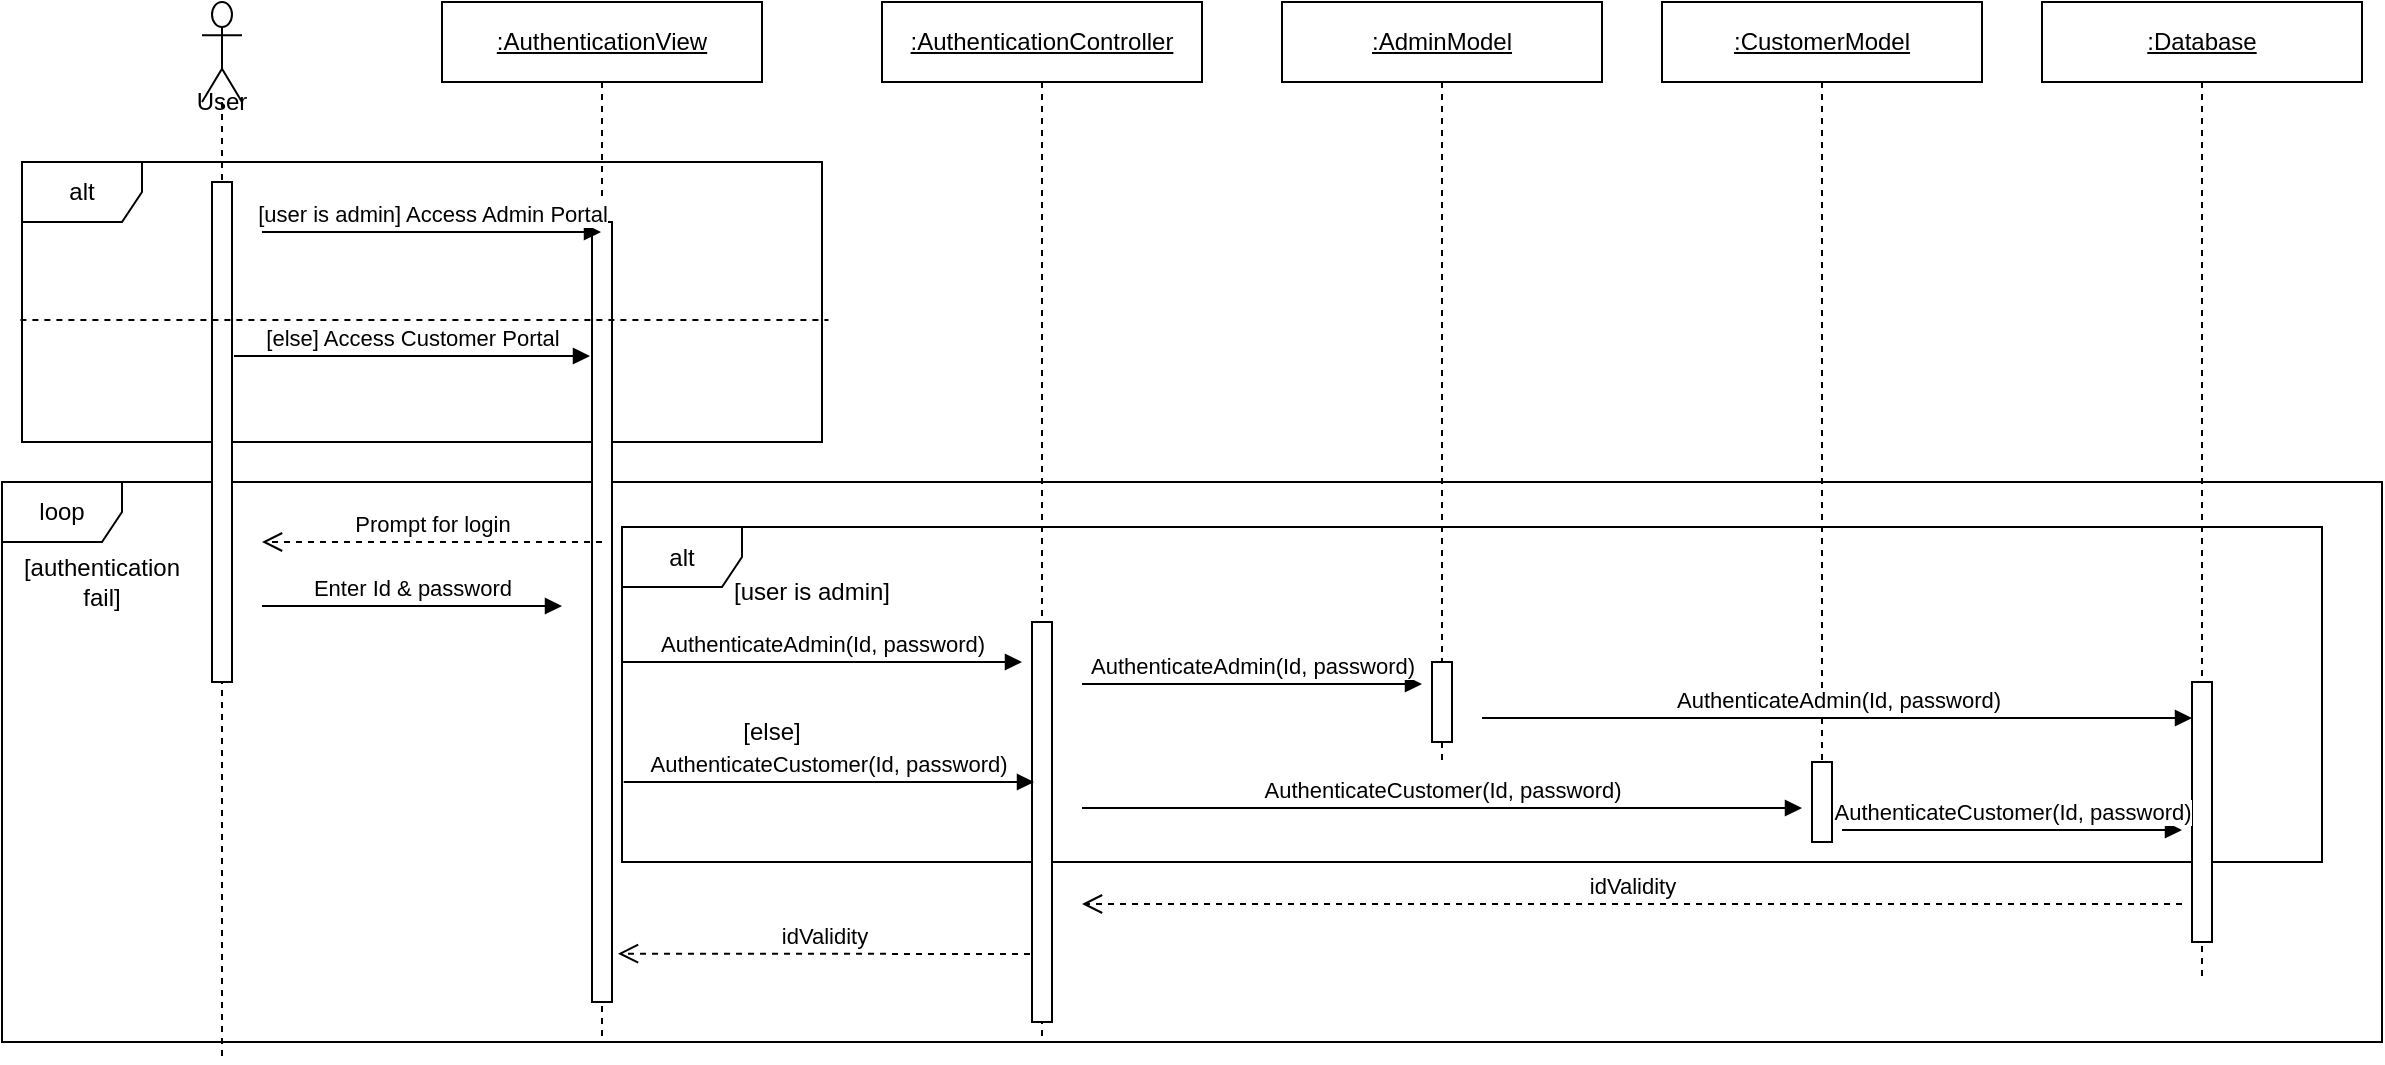 <mxfile version="13.7.3" type="device"><diagram id="EWT6WunjJZPVzBKGkw3G" name="Page-1"><mxGraphModel dx="2754" dy="1128" grid="1" gridSize="10" guides="1" tooltips="1" connect="1" arrows="1" fold="1" page="1" pageScale="1" pageWidth="1100" pageHeight="850" math="0" shadow="0"><root><mxCell id="0"/><mxCell id="1" parent="0"/><mxCell id="KMlr4GjuYu0svrkayX-u-1" value="loop" style="shape=umlFrame;whiteSpace=wrap;html=1;" parent="1" vertex="1"><mxGeometry x="-50" y="280" width="1190" height="280" as="geometry"/></mxCell><mxCell id="KMlr4GjuYu0svrkayX-u-2" value="alt" style="shape=umlFrame;whiteSpace=wrap;html=1;" parent="1" vertex="1"><mxGeometry x="260" y="302.5" width="850" height="167.5" as="geometry"/></mxCell><mxCell id="KMlr4GjuYu0svrkayX-u-3" value="&lt;u&gt;:CustomerModel&lt;/u&gt;" style="shape=umlLifeline;perimeter=lifelinePerimeter;whiteSpace=wrap;html=1;container=1;collapsible=0;recursiveResize=0;outlineConnect=0;" parent="1" vertex="1"><mxGeometry x="780" y="40" width="160" height="420" as="geometry"/></mxCell><mxCell id="KMlr4GjuYu0svrkayX-u-4" value="" style="html=1;points=[];perimeter=orthogonalPerimeter;" parent="KMlr4GjuYu0svrkayX-u-3" vertex="1"><mxGeometry x="75" y="380" width="10" height="40" as="geometry"/></mxCell><mxCell id="KMlr4GjuYu0svrkayX-u-5" value="alt" style="shape=umlFrame;whiteSpace=wrap;html=1;" parent="1" vertex="1"><mxGeometry x="-40" y="120" width="400" height="140" as="geometry"/></mxCell><mxCell id="KMlr4GjuYu0svrkayX-u-6" value="&lt;u&gt;:AuthenticationView&lt;/u&gt;" style="shape=umlLifeline;perimeter=lifelinePerimeter;whiteSpace=wrap;html=1;container=1;collapsible=0;recursiveResize=0;outlineConnect=0;" parent="1" vertex="1"><mxGeometry x="170" y="40" width="160" height="520" as="geometry"/></mxCell><mxCell id="KMlr4GjuYu0svrkayX-u-7" value="" style="html=1;points=[];perimeter=orthogonalPerimeter;" parent="KMlr4GjuYu0svrkayX-u-6" vertex="1"><mxGeometry x="75" y="110" width="10" height="390" as="geometry"/></mxCell><mxCell id="KMlr4GjuYu0svrkayX-u-8" value="User" style="shape=umlLifeline;participant=umlActor;perimeter=lifelinePerimeter;whiteSpace=wrap;html=1;container=1;collapsible=0;recursiveResize=0;verticalAlign=top;spacingTop=36;outlineConnect=0;size=50;" parent="1" vertex="1"><mxGeometry x="50" y="40" width="20" height="530" as="geometry"/></mxCell><mxCell id="KMlr4GjuYu0svrkayX-u-9" value="" style="html=1;points=[];perimeter=orthogonalPerimeter;" parent="KMlr4GjuYu0svrkayX-u-8" vertex="1"><mxGeometry x="5" y="90" width="10" height="250" as="geometry"/></mxCell><mxCell id="KMlr4GjuYu0svrkayX-u-10" value="&lt;u&gt;:AuthenticationController&lt;/u&gt;" style="shape=umlLifeline;perimeter=lifelinePerimeter;whiteSpace=wrap;html=1;container=1;collapsible=0;recursiveResize=0;outlineConnect=0;" parent="1" vertex="1"><mxGeometry x="390" y="40" width="160" height="520" as="geometry"/></mxCell><mxCell id="KMlr4GjuYu0svrkayX-u-11" value="" style="html=1;points=[];perimeter=orthogonalPerimeter;" parent="KMlr4GjuYu0svrkayX-u-10" vertex="1"><mxGeometry x="75" y="310" width="10" height="200" as="geometry"/></mxCell><mxCell id="KMlr4GjuYu0svrkayX-u-12" value="&lt;u&gt;:AdminModel&lt;/u&gt;" style="shape=umlLifeline;perimeter=lifelinePerimeter;whiteSpace=wrap;html=1;container=1;collapsible=0;recursiveResize=0;outlineConnect=0;" parent="1" vertex="1"><mxGeometry x="590" y="40" width="160" height="380" as="geometry"/></mxCell><mxCell id="KMlr4GjuYu0svrkayX-u-13" value="" style="html=1;points=[];perimeter=orthogonalPerimeter;" parent="KMlr4GjuYu0svrkayX-u-12" vertex="1"><mxGeometry x="75" y="330" width="10" height="40" as="geometry"/></mxCell><mxCell id="KMlr4GjuYu0svrkayX-u-14" value="&lt;u&gt;:Database&lt;/u&gt;" style="shape=umlLifeline;perimeter=lifelinePerimeter;whiteSpace=wrap;html=1;container=1;collapsible=0;recursiveResize=0;outlineConnect=0;" parent="1" vertex="1"><mxGeometry x="970" y="40" width="160" height="490" as="geometry"/></mxCell><mxCell id="KMlr4GjuYu0svrkayX-u-15" value="" style="html=1;points=[];perimeter=orthogonalPerimeter;" parent="KMlr4GjuYu0svrkayX-u-14" vertex="1"><mxGeometry x="75" y="340" width="10" height="130" as="geometry"/></mxCell><mxCell id="KMlr4GjuYu0svrkayX-u-16" value="[authentication fail]" style="text;html=1;strokeColor=none;fillColor=none;align=center;verticalAlign=middle;whiteSpace=wrap;rounded=0;" parent="1" vertex="1"><mxGeometry x="-20" y="320" width="40" height="20" as="geometry"/></mxCell><mxCell id="KMlr4GjuYu0svrkayX-u-17" value="[user is admin] Access Admin Portal" style="html=1;verticalAlign=bottom;endArrow=block;" parent="1" target="KMlr4GjuYu0svrkayX-u-6" edge="1"><mxGeometry width="80" relative="1" as="geometry"><mxPoint x="80" y="155" as="sourcePoint"/><mxPoint x="300" y="120" as="targetPoint"/></mxGeometry></mxCell><mxCell id="KMlr4GjuYu0svrkayX-u-18" value="" style="endArrow=none;dashed=1;html=1;exitX=-0.002;exitY=0.564;exitDx=0;exitDy=0;exitPerimeter=0;entryX=1.008;entryY=0.564;entryDx=0;entryDy=0;entryPerimeter=0;" parent="1" source="KMlr4GjuYu0svrkayX-u-5" target="KMlr4GjuYu0svrkayX-u-5" edge="1"><mxGeometry width="50" height="50" relative="1" as="geometry"><mxPoint x="550" y="410" as="sourcePoint"/><mxPoint x="600" y="360" as="targetPoint"/></mxGeometry></mxCell><mxCell id="KMlr4GjuYu0svrkayX-u-19" value="[else] Access Customer Portal" style="html=1;verticalAlign=bottom;endArrow=block;" parent="1" edge="1"><mxGeometry width="80" relative="1" as="geometry"><mxPoint x="66" y="217" as="sourcePoint"/><mxPoint x="244" y="217" as="targetPoint"/></mxGeometry></mxCell><mxCell id="KMlr4GjuYu0svrkayX-u-20" value="Prompt for login" style="html=1;verticalAlign=bottom;endArrow=open;dashed=1;endSize=8;" parent="1" edge="1"><mxGeometry relative="1" as="geometry"><mxPoint x="250" y="310" as="sourcePoint"/><mxPoint x="80" y="310" as="targetPoint"/></mxGeometry></mxCell><mxCell id="KMlr4GjuYu0svrkayX-u-21" value="Enter Id &amp;amp; password" style="html=1;verticalAlign=bottom;endArrow=block;" parent="1" edge="1"><mxGeometry width="80" relative="1" as="geometry"><mxPoint x="80" y="342" as="sourcePoint"/><mxPoint x="230" y="342" as="targetPoint"/></mxGeometry></mxCell><mxCell id="KMlr4GjuYu0svrkayX-u-22" value="AuthenticateAdmin(Id, password)" style="html=1;verticalAlign=bottom;endArrow=block;" parent="1" edge="1"><mxGeometry width="80" relative="1" as="geometry"><mxPoint x="260" y="370" as="sourcePoint"/><mxPoint x="460" y="370" as="targetPoint"/></mxGeometry></mxCell><mxCell id="KMlr4GjuYu0svrkayX-u-23" value="AuthenticateAdmin(Id, password)" style="html=1;verticalAlign=bottom;endArrow=block;" parent="1" edge="1"><mxGeometry width="80" relative="1" as="geometry"><mxPoint x="490" y="381" as="sourcePoint"/><mxPoint x="660" y="381" as="targetPoint"/></mxGeometry></mxCell><mxCell id="KMlr4GjuYu0svrkayX-u-24" value="idValidity" style="html=1;verticalAlign=bottom;endArrow=open;dashed=1;endSize=8;" parent="1" edge="1"><mxGeometry relative="1" as="geometry"><mxPoint x="1040" y="491" as="sourcePoint"/><mxPoint x="490" y="491" as="targetPoint"/></mxGeometry></mxCell><mxCell id="KMlr4GjuYu0svrkayX-u-25" value="[user is admin]" style="text;html=1;strokeColor=none;fillColor=none;align=center;verticalAlign=middle;whiteSpace=wrap;rounded=0;" parent="1" vertex="1"><mxGeometry x="310" y="330" width="90" height="10" as="geometry"/></mxCell><mxCell id="KMlr4GjuYu0svrkayX-u-26" value="[else]" style="text;html=1;strokeColor=none;fillColor=none;align=center;verticalAlign=middle;whiteSpace=wrap;rounded=0;" parent="1" vertex="1"><mxGeometry x="290" y="400" width="90" height="10" as="geometry"/></mxCell><mxCell id="KMlr4GjuYu0svrkayX-u-27" value="AuthenticateCustomer(Id, password)" style="html=1;verticalAlign=bottom;endArrow=block;exitX=0.001;exitY=0.761;exitDx=0;exitDy=0;exitPerimeter=0;" parent="1" source="KMlr4GjuYu0svrkayX-u-2" edge="1"><mxGeometry width="80" relative="1" as="geometry"><mxPoint x="270" y="380" as="sourcePoint"/><mxPoint x="466" y="430" as="targetPoint"/></mxGeometry></mxCell><mxCell id="KMlr4GjuYu0svrkayX-u-28" value="AuthenticateCustomer(Id, password)" style="html=1;verticalAlign=bottom;endArrow=block;" parent="1" edge="1"><mxGeometry width="80" relative="1" as="geometry"><mxPoint x="490" y="443" as="sourcePoint"/><mxPoint x="850" y="443" as="targetPoint"/></mxGeometry></mxCell><mxCell id="KMlr4GjuYu0svrkayX-u-29" value="idValidity" style="html=1;verticalAlign=bottom;endArrow=open;dashed=1;endSize=8;entryX=1.3;entryY=0.938;entryDx=0;entryDy=0;entryPerimeter=0;" parent="1" target="KMlr4GjuYu0svrkayX-u-7" edge="1"><mxGeometry relative="1" as="geometry"><mxPoint x="464" y="516" as="sourcePoint"/><mxPoint x="270" y="520" as="targetPoint"/></mxGeometry></mxCell><mxCell id="KMlr4GjuYu0svrkayX-u-30" value="AuthenticateAdmin(Id, password)" style="html=1;verticalAlign=bottom;endArrow=block;" parent="1" target="KMlr4GjuYu0svrkayX-u-15" edge="1"><mxGeometry width="80" relative="1" as="geometry"><mxPoint x="690" y="398" as="sourcePoint"/><mxPoint x="670" y="391" as="targetPoint"/></mxGeometry></mxCell><mxCell id="KMlr4GjuYu0svrkayX-u-31" value="AuthenticateCustomer(Id, password)" style="html=1;verticalAlign=bottom;endArrow=block;" parent="1" edge="1"><mxGeometry width="80" relative="1" as="geometry"><mxPoint x="870" y="454" as="sourcePoint"/><mxPoint x="1040" y="454" as="targetPoint"/></mxGeometry></mxCell></root></mxGraphModel></diagram></mxfile>